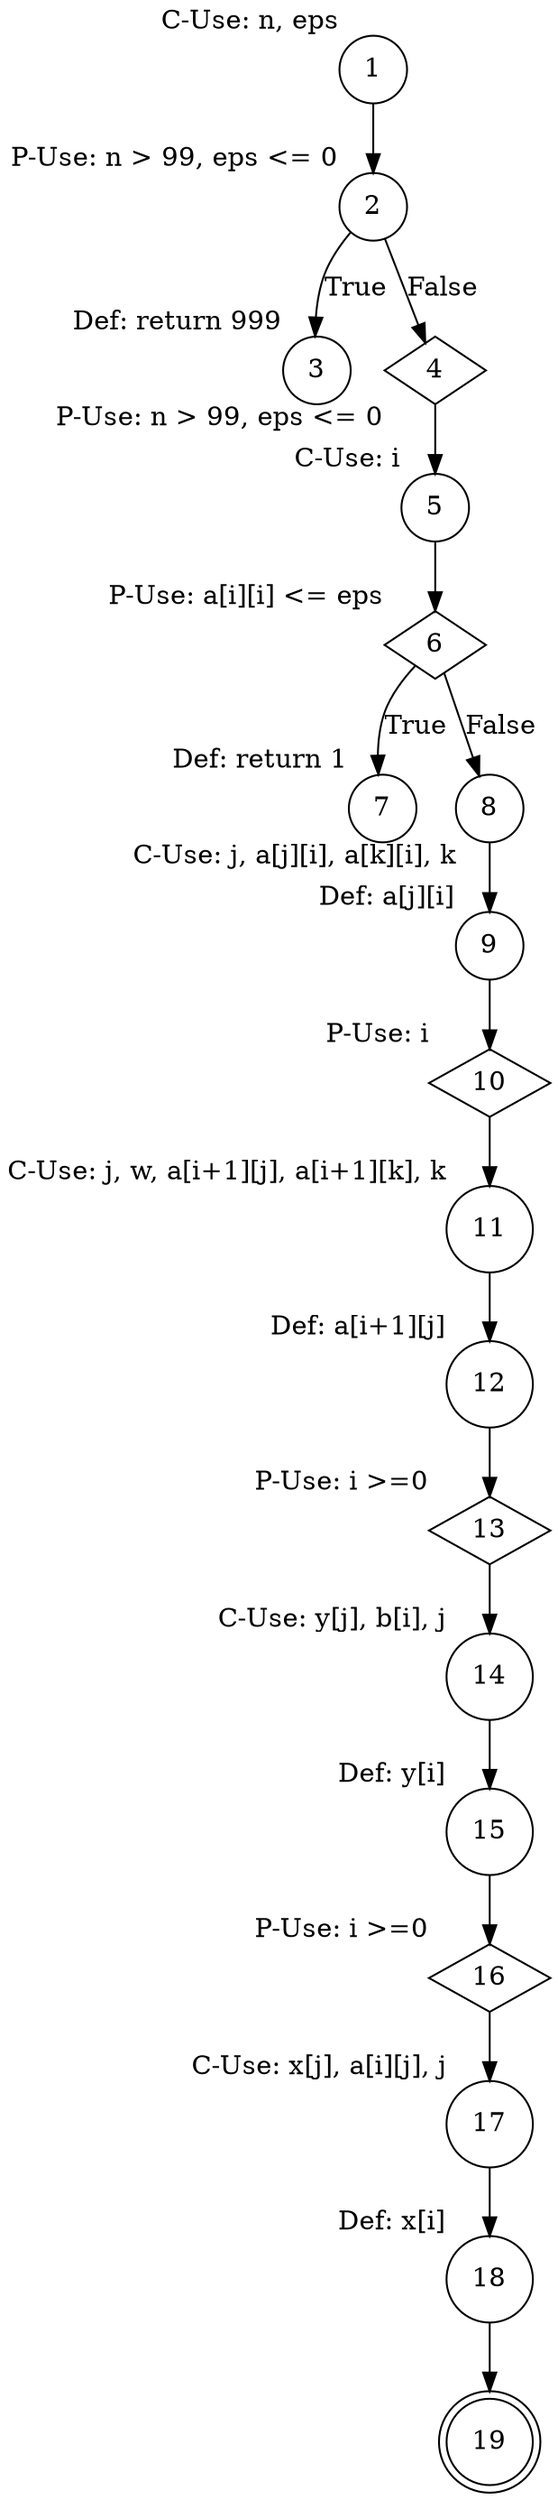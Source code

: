 digraph ludcmp {
    rankdir=TB;
    node [shape=circle];
    
    1 [label="1", xlabel="C-Use: n, eps"];
    2 [label="2", xlabel="P-Use: n > 99, eps <= 0"];
    3 [label="3", xlabel="Def: return 999"];
    4 [shape=diamond, label="4", xlabel="P-Use: n > 99, eps <= 0"];
    5 [label="5", xlabel="C-Use: i"];
    6 [shape=diamond, label="6", xlabel="P-Use: a[i][i] <= eps"];
    7 [label="7", xlabel="Def: return 1"];
    8 [label="8", xlabel="C-Use: j, a[j][i], a[k][i], k"];
    9 [label="9", xlabel="Def: a[j][i]"];
    10 [shape=diamond, label="10", xlabel="P-Use: i"];
    11 [label="11", xlabel="C-Use: j, w, a[i+1][j], a[i+1][k], k"];
    12 [label="12", xlabel="Def: a[i+1][j]"];
    13 [shape=diamond, label="13", xlabel="P-Use: i >=0"];
    14 [label="14", xlabel="C-Use: y[j], b[i], j"];
    15 [label="15", xlabel="Def: y[i]"];
    16 [shape=diamond, label="16", xlabel="P-Use: i >=0"];
    17 [label="17", xlabel="C-Use: x[j], a[i][j], j"];
    18 [label="18", xlabel="Def: x[i]"];
    19 [shape=doublecircle, label="19"];

    1 -> 2;
    2 -> 3 [label="True"];
    2 -> 4 [label="False"];
    4 ->5 ;
    5 ->6 ;
    6 ->7 [label="True"];
    6 ->8 [label="False"];
    8->9 ;
    9->10 ;
    10->11 ;
    11->12 ;
    12->13 ;
    13->14 ;
    14->15 ;
    15->16 ;
    16->17 ;
    17->18 ;
    18->19 ;

}